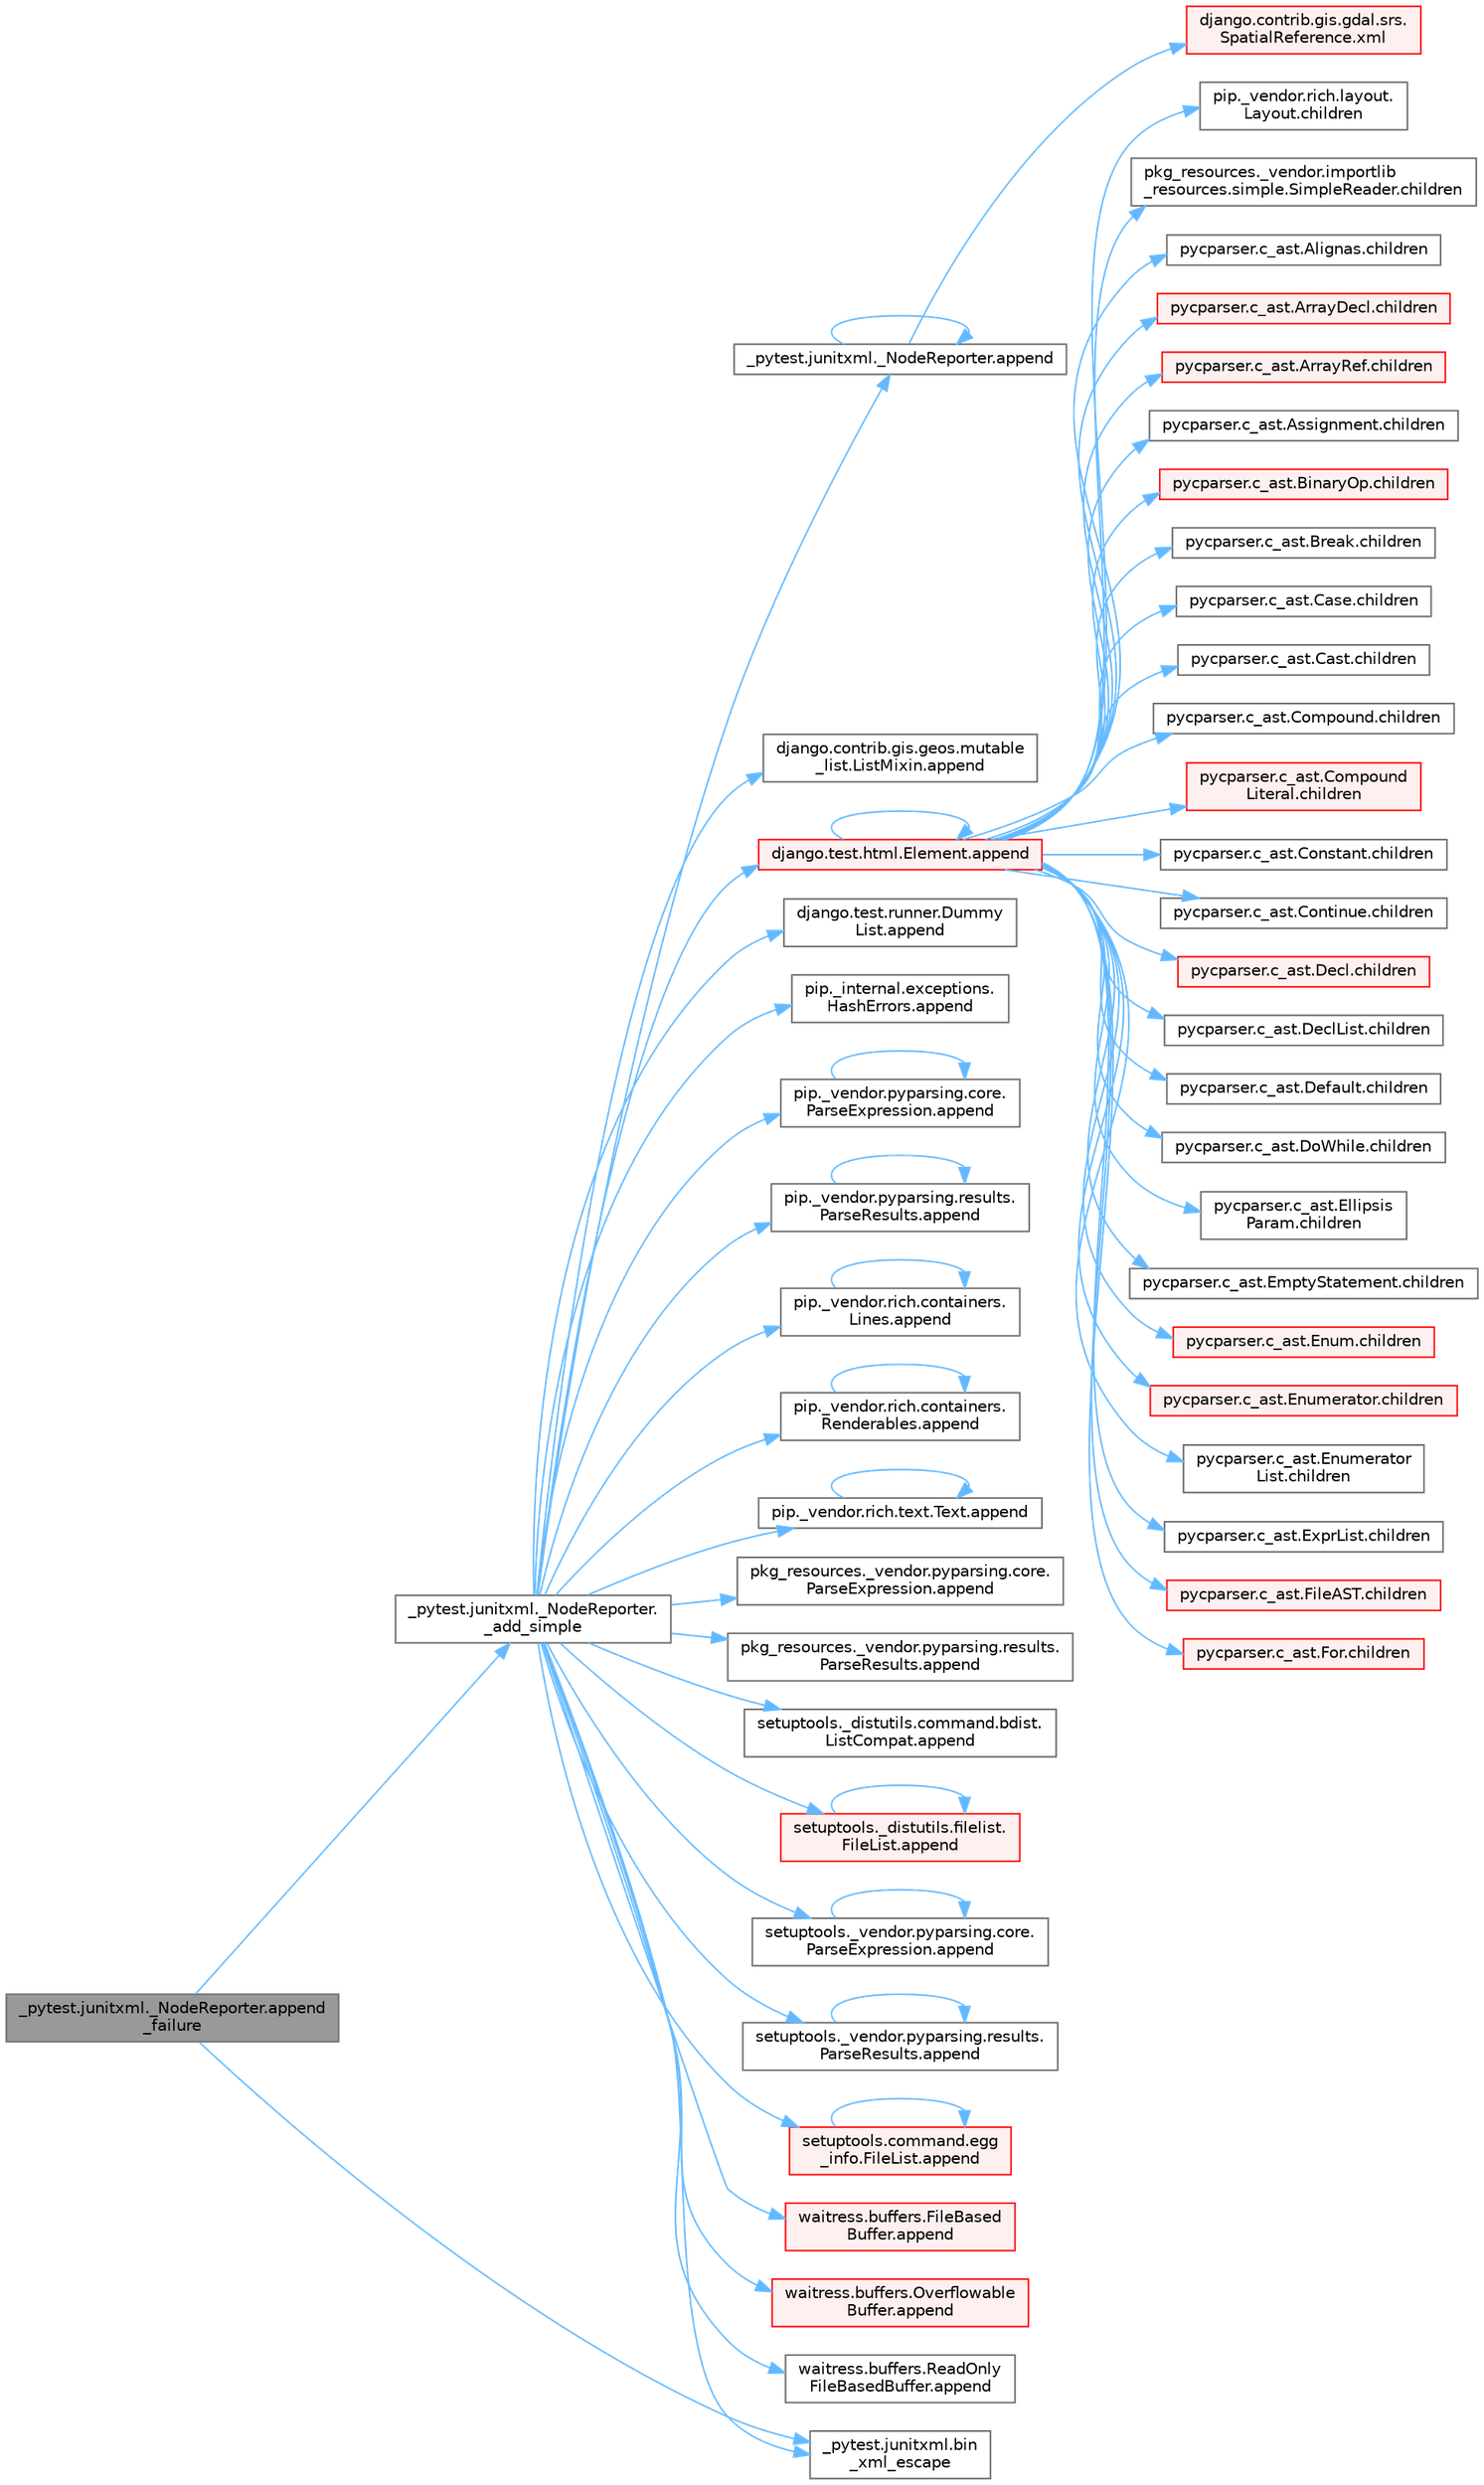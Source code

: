 digraph "_pytest.junitxml._NodeReporter.append_failure"
{
 // LATEX_PDF_SIZE
  bgcolor="transparent";
  edge [fontname=Helvetica,fontsize=10,labelfontname=Helvetica,labelfontsize=10];
  node [fontname=Helvetica,fontsize=10,shape=box,height=0.2,width=0.4];
  rankdir="LR";
  Node1 [id="Node000001",label="_pytest.junitxml._NodeReporter.append\l_failure",height=0.2,width=0.4,color="gray40", fillcolor="grey60", style="filled", fontcolor="black",tooltip=" "];
  Node1 -> Node2 [id="edge1_Node000001_Node000002",color="steelblue1",style="solid",tooltip=" "];
  Node2 [id="Node000002",label="_pytest.junitxml._NodeReporter.\l_add_simple",height=0.2,width=0.4,color="grey40", fillcolor="white", style="filled",URL="$class__pytest_1_1junitxml_1_1___node_reporter.html#a4391acb1ac84356509d35b7f19e9ed05",tooltip=" "];
  Node2 -> Node3 [id="edge2_Node000002_Node000003",color="steelblue1",style="solid",tooltip=" "];
  Node3 [id="Node000003",label="_pytest.junitxml._NodeReporter.append",height=0.2,width=0.4,color="grey40", fillcolor="white", style="filled",URL="$class__pytest_1_1junitxml_1_1___node_reporter.html#a0d3785f487e93f5ad0249ca59e7bda5e",tooltip=" "];
  Node3 -> Node3 [id="edge3_Node000003_Node000003",color="steelblue1",style="solid",tooltip=" "];
  Node3 -> Node4 [id="edge4_Node000003_Node000004",color="steelblue1",style="solid",tooltip=" "];
  Node4 [id="Node000004",label="django.contrib.gis.gdal.srs.\lSpatialReference.xml",height=0.2,width=0.4,color="red", fillcolor="#FFF0F0", style="filled",URL="$classdjango_1_1contrib_1_1gis_1_1gdal_1_1srs_1_1_spatial_reference.html#a909d3c8bdf1de4ad7b231b87bb4dd664",tooltip=" "];
  Node2 -> Node8 [id="edge5_Node000002_Node000008",color="steelblue1",style="solid",tooltip=" "];
  Node8 [id="Node000008",label="django.contrib.gis.geos.mutable\l_list.ListMixin.append",height=0.2,width=0.4,color="grey40", fillcolor="white", style="filled",URL="$classdjango_1_1contrib_1_1gis_1_1geos_1_1mutable__list_1_1_list_mixin.html#a6e588a3294ea051832ff78d8944c4158",tooltip=" "];
  Node2 -> Node9 [id="edge6_Node000002_Node000009",color="steelblue1",style="solid",tooltip=" "];
  Node9 [id="Node000009",label="django.test.html.Element.append",height=0.2,width=0.4,color="red", fillcolor="#FFF0F0", style="filled",URL="$classdjango_1_1test_1_1html_1_1_element.html#a777b8a687c36ca1eae49eabec1963e0c",tooltip=" "];
  Node9 -> Node9 [id="edge7_Node000009_Node000009",color="steelblue1",style="solid",tooltip=" "];
  Node9 -> Node10 [id="edge8_Node000009_Node000010",color="steelblue1",style="solid",tooltip=" "];
  Node10 [id="Node000010",label="pip._vendor.rich.layout.\lLayout.children",height=0.2,width=0.4,color="grey40", fillcolor="white", style="filled",URL="$classpip_1_1__vendor_1_1rich_1_1layout_1_1_layout.html#a60c722fa3c691866d7f63f31252aa0b4",tooltip=" "];
  Node9 -> Node11 [id="edge9_Node000009_Node000011",color="steelblue1",style="solid",tooltip=" "];
  Node11 [id="Node000011",label="pkg_resources._vendor.importlib\l_resources.simple.SimpleReader.children",height=0.2,width=0.4,color="grey40", fillcolor="white", style="filled",URL="$classpkg__resources_1_1__vendor_1_1importlib__resources_1_1simple_1_1_simple_reader.html#a50c83373cfef9833d0f1ff34953802eb",tooltip=" "];
  Node9 -> Node12 [id="edge10_Node000009_Node000012",color="steelblue1",style="solid",tooltip=" "];
  Node12 [id="Node000012",label="pycparser.c_ast.Alignas.children",height=0.2,width=0.4,color="grey40", fillcolor="white", style="filled",URL="$classpycparser_1_1c__ast_1_1_alignas.html#aa2e054435ca3f8fe9b118b38e195bbbe",tooltip=" "];
  Node9 -> Node13 [id="edge11_Node000009_Node000013",color="steelblue1",style="solid",tooltip=" "];
  Node13 [id="Node000013",label="pycparser.c_ast.ArrayDecl.children",height=0.2,width=0.4,color="red", fillcolor="#FFF0F0", style="filled",URL="$classpycparser_1_1c__ast_1_1_array_decl.html#a91e13314016d59050744567fc35aa17b",tooltip=" "];
  Node9 -> Node21 [id="edge12_Node000009_Node000021",color="steelblue1",style="solid",tooltip=" "];
  Node21 [id="Node000021",label="pycparser.c_ast.ArrayRef.children",height=0.2,width=0.4,color="red", fillcolor="#FFF0F0", style="filled",URL="$classpycparser_1_1c__ast_1_1_array_ref.html#a1fdda8fe4200afc499724b1a65c1cd09",tooltip=" "];
  Node9 -> Node1947 [id="edge13_Node000009_Node001947",color="steelblue1",style="solid",tooltip=" "];
  Node1947 [id="Node001947",label="pycparser.c_ast.Assignment.children",height=0.2,width=0.4,color="grey40", fillcolor="white", style="filled",URL="$classpycparser_1_1c__ast_1_1_assignment.html#a9fc5fed38534702775cf4f15ec8cbb36",tooltip=" "];
  Node9 -> Node1948 [id="edge14_Node000009_Node001948",color="steelblue1",style="solid",tooltip=" "];
  Node1948 [id="Node001948",label="pycparser.c_ast.BinaryOp.children",height=0.2,width=0.4,color="red", fillcolor="#FFF0F0", style="filled",URL="$classpycparser_1_1c__ast_1_1_binary_op.html#aaed16ff8b93549285393aa560178f658",tooltip=" "];
  Node9 -> Node1953 [id="edge15_Node000009_Node001953",color="steelblue1",style="solid",tooltip=" "];
  Node1953 [id="Node001953",label="pycparser.c_ast.Break.children",height=0.2,width=0.4,color="grey40", fillcolor="white", style="filled",URL="$classpycparser_1_1c__ast_1_1_break.html#a4d7323719d7d852aa54dcb0897ac889f",tooltip=" "];
  Node9 -> Node1954 [id="edge16_Node000009_Node001954",color="steelblue1",style="solid",tooltip=" "];
  Node1954 [id="Node001954",label="pycparser.c_ast.Case.children",height=0.2,width=0.4,color="grey40", fillcolor="white", style="filled",URL="$classpycparser_1_1c__ast_1_1_case.html#ac4c62d0170da363ac8df6e481e3ddeca",tooltip=" "];
  Node9 -> Node1955 [id="edge17_Node000009_Node001955",color="steelblue1",style="solid",tooltip=" "];
  Node1955 [id="Node001955",label="pycparser.c_ast.Cast.children",height=0.2,width=0.4,color="grey40", fillcolor="white", style="filled",URL="$classpycparser_1_1c__ast_1_1_cast.html#a76ec94447b227f7fb01334eb0eeda11a",tooltip=" "];
  Node9 -> Node1956 [id="edge18_Node000009_Node001956",color="steelblue1",style="solid",tooltip=" "];
  Node1956 [id="Node001956",label="pycparser.c_ast.Compound.children",height=0.2,width=0.4,color="grey40", fillcolor="white", style="filled",URL="$classpycparser_1_1c__ast_1_1_compound.html#ad8e8b08f842ea2876f0de92889f470f9",tooltip=" "];
  Node9 -> Node1957 [id="edge19_Node000009_Node001957",color="steelblue1",style="solid",tooltip=" "];
  Node1957 [id="Node001957",label="pycparser.c_ast.Compound\lLiteral.children",height=0.2,width=0.4,color="red", fillcolor="#FFF0F0", style="filled",URL="$classpycparser_1_1c__ast_1_1_compound_literal.html#a6ff6a9f355d70c79e2e3b602b88bfef6",tooltip=" "];
  Node9 -> Node1961 [id="edge20_Node000009_Node001961",color="steelblue1",style="solid",tooltip=" "];
  Node1961 [id="Node001961",label="pycparser.c_ast.Constant.children",height=0.2,width=0.4,color="grey40", fillcolor="white", style="filled",URL="$classpycparser_1_1c__ast_1_1_constant.html#ac11e243b0aa748bc5aa59c98a864968b",tooltip=" "];
  Node9 -> Node1962 [id="edge21_Node000009_Node001962",color="steelblue1",style="solid",tooltip=" "];
  Node1962 [id="Node001962",label="pycparser.c_ast.Continue.children",height=0.2,width=0.4,color="grey40", fillcolor="white", style="filled",URL="$classpycparser_1_1c__ast_1_1_continue.html#af4883146c55a12c840448ce61801ed7b",tooltip=" "];
  Node9 -> Node1963 [id="edge22_Node000009_Node001963",color="steelblue1",style="solid",tooltip=" "];
  Node1963 [id="Node001963",label="pycparser.c_ast.Decl.children",height=0.2,width=0.4,color="red", fillcolor="#FFF0F0", style="filled",URL="$classpycparser_1_1c__ast_1_1_decl.html#a5daf2f7d33fdaa47905df497ebeaa745",tooltip=" "];
  Node9 -> Node1964 [id="edge23_Node000009_Node001964",color="steelblue1",style="solid",tooltip=" "];
  Node1964 [id="Node001964",label="pycparser.c_ast.DeclList.children",height=0.2,width=0.4,color="grey40", fillcolor="white", style="filled",URL="$classpycparser_1_1c__ast_1_1_decl_list.html#abb53331b88791d8cecb6995473c6a9d8",tooltip=" "];
  Node9 -> Node1965 [id="edge24_Node000009_Node001965",color="steelblue1",style="solid",tooltip=" "];
  Node1965 [id="Node001965",label="pycparser.c_ast.Default.children",height=0.2,width=0.4,color="grey40", fillcolor="white", style="filled",URL="$classpycparser_1_1c__ast_1_1_default.html#a81db6b788bda09133309893a002cec3e",tooltip=" "];
  Node9 -> Node1966 [id="edge25_Node000009_Node001966",color="steelblue1",style="solid",tooltip=" "];
  Node1966 [id="Node001966",label="pycparser.c_ast.DoWhile.children",height=0.2,width=0.4,color="grey40", fillcolor="white", style="filled",URL="$classpycparser_1_1c__ast_1_1_do_while.html#ac3b2e65e840a84727342e16c605b5cee",tooltip=" "];
  Node9 -> Node1967 [id="edge26_Node000009_Node001967",color="steelblue1",style="solid",tooltip=" "];
  Node1967 [id="Node001967",label="pycparser.c_ast.Ellipsis\lParam.children",height=0.2,width=0.4,color="grey40", fillcolor="white", style="filled",URL="$classpycparser_1_1c__ast_1_1_ellipsis_param.html#a3dc6f2a51fdba94c25d85c0c88debefa",tooltip=" "];
  Node9 -> Node1968 [id="edge27_Node000009_Node001968",color="steelblue1",style="solid",tooltip=" "];
  Node1968 [id="Node001968",label="pycparser.c_ast.EmptyStatement.children",height=0.2,width=0.4,color="grey40", fillcolor="white", style="filled",URL="$classpycparser_1_1c__ast_1_1_empty_statement.html#a77a86a9f117153a8bea24688041f48bd",tooltip=" "];
  Node9 -> Node1969 [id="edge28_Node000009_Node001969",color="steelblue1",style="solid",tooltip=" "];
  Node1969 [id="Node001969",label="pycparser.c_ast.Enum.children",height=0.2,width=0.4,color="red", fillcolor="#FFF0F0", style="filled",URL="$classpycparser_1_1c__ast_1_1_enum.html#a7a63e81ed8ae813ea8db365d05a67649",tooltip=" "];
  Node9 -> Node1983 [id="edge29_Node000009_Node001983",color="steelblue1",style="solid",tooltip=" "];
  Node1983 [id="Node001983",label="pycparser.c_ast.Enumerator.children",height=0.2,width=0.4,color="red", fillcolor="#FFF0F0", style="filled",URL="$classpycparser_1_1c__ast_1_1_enumerator.html#a96ee9f70f433cf2b3daf1d163e59d3d6",tooltip=" "];
  Node9 -> Node1984 [id="edge30_Node000009_Node001984",color="steelblue1",style="solid",tooltip=" "];
  Node1984 [id="Node001984",label="pycparser.c_ast.Enumerator\lList.children",height=0.2,width=0.4,color="grey40", fillcolor="white", style="filled",URL="$classpycparser_1_1c__ast_1_1_enumerator_list.html#a7240869382ba25ca31bed5b22a82b0ac",tooltip=" "];
  Node9 -> Node1985 [id="edge31_Node000009_Node001985",color="steelblue1",style="solid",tooltip=" "];
  Node1985 [id="Node001985",label="pycparser.c_ast.ExprList.children",height=0.2,width=0.4,color="grey40", fillcolor="white", style="filled",URL="$classpycparser_1_1c__ast_1_1_expr_list.html#a0650bcca0fc0d260072d550abe7c2177",tooltip=" "];
  Node9 -> Node1986 [id="edge32_Node000009_Node001986",color="steelblue1",style="solid",tooltip=" "];
  Node1986 [id="Node001986",label="pycparser.c_ast.FileAST.children",height=0.2,width=0.4,color="red", fillcolor="#FFF0F0", style="filled",URL="$classpycparser_1_1c__ast_1_1_file_a_s_t.html#ae7a0e8537da48a746568755c19d8aedd",tooltip=" "];
  Node9 -> Node1992 [id="edge33_Node000009_Node001992",color="steelblue1",style="solid",tooltip=" "];
  Node1992 [id="Node001992",label="pycparser.c_ast.For.children",height=0.2,width=0.4,color="red", fillcolor="#FFF0F0", style="filled",URL="$classpycparser_1_1c__ast_1_1_for.html#a215c790814d9a305fc5046fec153fbe2",tooltip=" "];
  Node2 -> Node2464 [id="edge34_Node000002_Node002464",color="steelblue1",style="solid",tooltip=" "];
  Node2464 [id="Node002464",label="django.test.runner.Dummy\lList.append",height=0.2,width=0.4,color="grey40", fillcolor="white", style="filled",URL="$classdjango_1_1test_1_1runner_1_1_dummy_list.html#aa8ad44b98de8efc946e8bbb7e1913e0b",tooltip=" "];
  Node2 -> Node2465 [id="edge35_Node000002_Node002465",color="steelblue1",style="solid",tooltip=" "];
  Node2465 [id="Node002465",label="pip._internal.exceptions.\lHashErrors.append",height=0.2,width=0.4,color="grey40", fillcolor="white", style="filled",URL="$classpip_1_1__internal_1_1exceptions_1_1_hash_errors.html#a9519d1619774a4354693040643bf695f",tooltip=" "];
  Node2 -> Node2466 [id="edge36_Node000002_Node002466",color="steelblue1",style="solid",tooltip=" "];
  Node2466 [id="Node002466",label="pip._vendor.pyparsing.core.\lParseExpression.append",height=0.2,width=0.4,color="grey40", fillcolor="white", style="filled",URL="$classpip_1_1__vendor_1_1pyparsing_1_1core_1_1_parse_expression.html#a5391d96d872c38546024c638f8d19320",tooltip=" "];
  Node2466 -> Node2466 [id="edge37_Node002466_Node002466",color="steelblue1",style="solid",tooltip=" "];
  Node2 -> Node2467 [id="edge38_Node000002_Node002467",color="steelblue1",style="solid",tooltip=" "];
  Node2467 [id="Node002467",label="pip._vendor.pyparsing.results.\lParseResults.append",height=0.2,width=0.4,color="grey40", fillcolor="white", style="filled",URL="$classpip_1_1__vendor_1_1pyparsing_1_1results_1_1_parse_results.html#a1769e3a18e6183e7b515ae5d877ccf2c",tooltip=" "];
  Node2467 -> Node2467 [id="edge39_Node002467_Node002467",color="steelblue1",style="solid",tooltip=" "];
  Node2 -> Node2468 [id="edge40_Node000002_Node002468",color="steelblue1",style="solid",tooltip=" "];
  Node2468 [id="Node002468",label="pip._vendor.rich.containers.\lLines.append",height=0.2,width=0.4,color="grey40", fillcolor="white", style="filled",URL="$classpip_1_1__vendor_1_1rich_1_1containers_1_1_lines.html#aff4b2a3774cbf79a01aef7d63a59e369",tooltip=" "];
  Node2468 -> Node2468 [id="edge41_Node002468_Node002468",color="steelblue1",style="solid",tooltip=" "];
  Node2 -> Node2469 [id="edge42_Node000002_Node002469",color="steelblue1",style="solid",tooltip=" "];
  Node2469 [id="Node002469",label="pip._vendor.rich.containers.\lRenderables.append",height=0.2,width=0.4,color="grey40", fillcolor="white", style="filled",URL="$classpip_1_1__vendor_1_1rich_1_1containers_1_1_renderables.html#a0dfe848a00b624ef9561a72925b266a1",tooltip=" "];
  Node2469 -> Node2469 [id="edge43_Node002469_Node002469",color="steelblue1",style="solid",tooltip=" "];
  Node2 -> Node2470 [id="edge44_Node000002_Node002470",color="steelblue1",style="solid",tooltip=" "];
  Node2470 [id="Node002470",label="pip._vendor.rich.text.Text.append",height=0.2,width=0.4,color="grey40", fillcolor="white", style="filled",URL="$classpip_1_1__vendor_1_1rich_1_1text_1_1_text.html#ac50e796231ea0bcbefd7fdda378ae2d0",tooltip=" "];
  Node2470 -> Node2470 [id="edge45_Node002470_Node002470",color="steelblue1",style="solid",tooltip=" "];
  Node2 -> Node2471 [id="edge46_Node000002_Node002471",color="steelblue1",style="solid",tooltip=" "];
  Node2471 [id="Node002471",label="pkg_resources._vendor.pyparsing.core.\lParseExpression.append",height=0.2,width=0.4,color="grey40", fillcolor="white", style="filled",URL="$classpkg__resources_1_1__vendor_1_1pyparsing_1_1core_1_1_parse_expression.html#adf2aceeef4bcf571b1ead3887b141c55",tooltip=" "];
  Node2 -> Node2472 [id="edge47_Node000002_Node002472",color="steelblue1",style="solid",tooltip=" "];
  Node2472 [id="Node002472",label="pkg_resources._vendor.pyparsing.results.\lParseResults.append",height=0.2,width=0.4,color="grey40", fillcolor="white", style="filled",URL="$classpkg__resources_1_1__vendor_1_1pyparsing_1_1results_1_1_parse_results.html#ad04399ef1413da47879c6bd5e3112f9c",tooltip=" "];
  Node2 -> Node2473 [id="edge48_Node000002_Node002473",color="steelblue1",style="solid",tooltip=" "];
  Node2473 [id="Node002473",label="setuptools._distutils.command.bdist.\lListCompat.append",height=0.2,width=0.4,color="grey40", fillcolor="white", style="filled",URL="$classsetuptools_1_1__distutils_1_1command_1_1bdist_1_1_list_compat.html#a71969fcaf7e65a8617c14462b65bc66f",tooltip=" "];
  Node2 -> Node2474 [id="edge49_Node000002_Node002474",color="steelblue1",style="solid",tooltip=" "];
  Node2474 [id="Node002474",label="setuptools._distutils.filelist.\lFileList.append",height=0.2,width=0.4,color="red", fillcolor="#FFF0F0", style="filled",URL="$classsetuptools_1_1__distutils_1_1filelist_1_1_file_list.html#aa9ee6398f54c690ec1af5df79fb1fbac",tooltip=" "];
  Node2474 -> Node2474 [id="edge50_Node002474_Node002474",color="steelblue1",style="solid",tooltip=" "];
  Node2 -> Node2475 [id="edge51_Node000002_Node002475",color="steelblue1",style="solid",tooltip=" "];
  Node2475 [id="Node002475",label="setuptools._vendor.pyparsing.core.\lParseExpression.append",height=0.2,width=0.4,color="grey40", fillcolor="white", style="filled",URL="$classsetuptools_1_1__vendor_1_1pyparsing_1_1core_1_1_parse_expression.html#afdaa9ae90fd33a1499cc292ad535a140",tooltip=" "];
  Node2475 -> Node2475 [id="edge52_Node002475_Node002475",color="steelblue1",style="solid",tooltip=" "];
  Node2 -> Node2476 [id="edge53_Node000002_Node002476",color="steelblue1",style="solid",tooltip=" "];
  Node2476 [id="Node002476",label="setuptools._vendor.pyparsing.results.\lParseResults.append",height=0.2,width=0.4,color="grey40", fillcolor="white", style="filled",URL="$classsetuptools_1_1__vendor_1_1pyparsing_1_1results_1_1_parse_results.html#a349f73c43f7cd106c5cb4ec2e3b5f95e",tooltip=" "];
  Node2476 -> Node2476 [id="edge54_Node002476_Node002476",color="steelblue1",style="solid",tooltip=" "];
  Node2 -> Node2477 [id="edge55_Node000002_Node002477",color="steelblue1",style="solid",tooltip=" "];
  Node2477 [id="Node002477",label="setuptools.command.egg\l_info.FileList.append",height=0.2,width=0.4,color="red", fillcolor="#FFF0F0", style="filled",URL="$classsetuptools_1_1command_1_1egg__info_1_1_file_list.html#a824a1cbf2a36d3079c6f24506056cf44",tooltip=" "];
  Node2477 -> Node2477 [id="edge56_Node002477_Node002477",color="steelblue1",style="solid",tooltip=" "];
  Node2 -> Node2479 [id="edge57_Node000002_Node002479",color="steelblue1",style="solid",tooltip=" "];
  Node2479 [id="Node002479",label="waitress.buffers.FileBased\lBuffer.append",height=0.2,width=0.4,color="red", fillcolor="#FFF0F0", style="filled",URL="$classwaitress_1_1buffers_1_1_file_based_buffer.html#a7ba030f652e5407c4ffc751e7e6dc5aa",tooltip=" "];
  Node2 -> Node2480 [id="edge58_Node000002_Node002480",color="steelblue1",style="solid",tooltip=" "];
  Node2480 [id="Node002480",label="waitress.buffers.Overflowable\lBuffer.append",height=0.2,width=0.4,color="red", fillcolor="#FFF0F0", style="filled",URL="$classwaitress_1_1buffers_1_1_overflowable_buffer.html#a7cdf1d76178eff78a4d79599c2717d55",tooltip=" "];
  Node2 -> Node2481 [id="edge59_Node000002_Node002481",color="steelblue1",style="solid",tooltip=" "];
  Node2481 [id="Node002481",label="waitress.buffers.ReadOnly\lFileBasedBuffer.append",height=0.2,width=0.4,color="grey40", fillcolor="white", style="filled",URL="$classwaitress_1_1buffers_1_1_read_only_file_based_buffer.html#a0f7710f7568e7bc591fb2a3da3874b5f",tooltip=" "];
  Node2 -> Node2482 [id="edge60_Node000002_Node002482",color="steelblue1",style="solid",tooltip=" "];
  Node2482 [id="Node002482",label="_pytest.junitxml.bin\l_xml_escape",height=0.2,width=0.4,color="grey40", fillcolor="white", style="filled",URL="$namespace__pytest_1_1junitxml.html#a870e574eb6bbfd0816332352eb1c64b8",tooltip=" "];
  Node1 -> Node2482 [id="edge61_Node000001_Node002482",color="steelblue1",style="solid",tooltip=" "];
}

